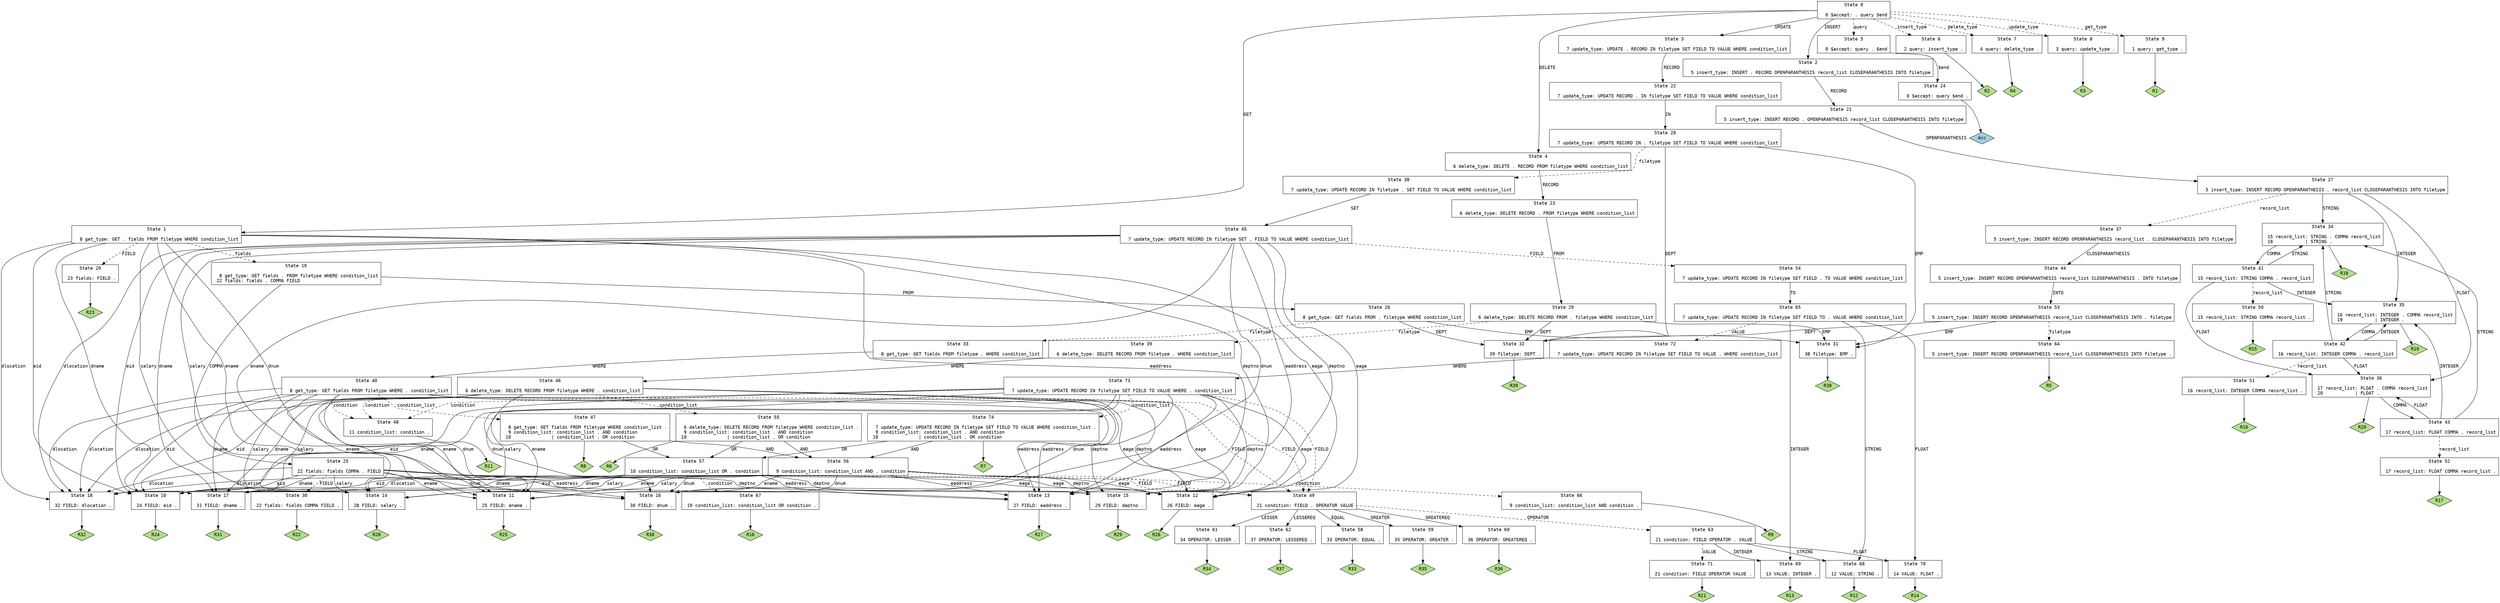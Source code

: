// Generated by GNU Bison 3.0.4.
// Report bugs to <bug-bison@gnu.org>.
// Home page: <http://www.gnu.org/software/bison/>.

digraph "parser.y"
{
  node [fontname = courier, shape = box, colorscheme = paired6]
  edge [fontname = courier]

  0 [label="State 0\n\l  0 $accept: . query $end\l"]
  0 -> 1 [style=solid label="GET"]
  0 -> 2 [style=solid label="INSERT"]
  0 -> 3 [style=solid label="UPDATE"]
  0 -> 4 [style=solid label="DELETE"]
  0 -> 5 [style=dashed label="query"]
  0 -> 6 [style=dashed label="insert_type"]
  0 -> 7 [style=dashed label="delete_type"]
  0 -> 8 [style=dashed label="update_type"]
  0 -> 9 [style=dashed label="get_type"]
  1 [label="State 1\n\l  8 get_type: GET . fields FROM filetype WHERE condition_list\l"]
  1 -> 10 [style=solid label="eid"]
  1 -> 11 [style=solid label="ename"]
  1 -> 12 [style=solid label="eage"]
  1 -> 13 [style=solid label="eaddress"]
  1 -> 14 [style=solid label="salary"]
  1 -> 15 [style=solid label="deptno"]
  1 -> 16 [style=solid label="dnum"]
  1 -> 17 [style=solid label="dname"]
  1 -> 18 [style=solid label="dlocation"]
  1 -> 19 [style=dashed label="fields"]
  1 -> 20 [style=dashed label="FIELD"]
  2 [label="State 2\n\l  5 insert_type: INSERT . RECORD OPENPARANTHESIS record_list CLOSEPARANTHESIS INTO filetype\l"]
  2 -> 21 [style=solid label="RECORD"]
  3 [label="State 3\n\l  7 update_type: UPDATE . RECORD IN filetype SET FIELD TO VALUE WHERE condition_list\l"]
  3 -> 22 [style=solid label="RECORD"]
  4 [label="State 4\n\l  6 delete_type: DELETE . RECORD FROM filetype WHERE condition_list\l"]
  4 -> 23 [style=solid label="RECORD"]
  5 [label="State 5\n\l  0 $accept: query . $end\l"]
  5 -> 24 [style=solid label="$end"]
  6 [label="State 6\n\l  2 query: insert_type .\l"]
  6 -> "6R2" [style=solid]
 "6R2" [label="R2", fillcolor=3, shape=diamond, style=filled]
  7 [label="State 7\n\l  4 query: delete_type .\l"]
  7 -> "7R4" [style=solid]
 "7R4" [label="R4", fillcolor=3, shape=diamond, style=filled]
  8 [label="State 8\n\l  3 query: update_type .\l"]
  8 -> "8R3" [style=solid]
 "8R3" [label="R3", fillcolor=3, shape=diamond, style=filled]
  9 [label="State 9\n\l  1 query: get_type .\l"]
  9 -> "9R1" [style=solid]
 "9R1" [label="R1", fillcolor=3, shape=diamond, style=filled]
  10 [label="State 10\n\l 24 FIELD: eid .\l"]
  10 -> "10R24" [style=solid]
 "10R24" [label="R24", fillcolor=3, shape=diamond, style=filled]
  11 [label="State 11\n\l 25 FIELD: ename .\l"]
  11 -> "11R25" [style=solid]
 "11R25" [label="R25", fillcolor=3, shape=diamond, style=filled]
  12 [label="State 12\n\l 26 FIELD: eage .\l"]
  12 -> "12R26" [style=solid]
 "12R26" [label="R26", fillcolor=3, shape=diamond, style=filled]
  13 [label="State 13\n\l 27 FIELD: eaddress .\l"]
  13 -> "13R27" [style=solid]
 "13R27" [label="R27", fillcolor=3, shape=diamond, style=filled]
  14 [label="State 14\n\l 28 FIELD: salary .\l"]
  14 -> "14R28" [style=solid]
 "14R28" [label="R28", fillcolor=3, shape=diamond, style=filled]
  15 [label="State 15\n\l 29 FIELD: deptno .\l"]
  15 -> "15R29" [style=solid]
 "15R29" [label="R29", fillcolor=3, shape=diamond, style=filled]
  16 [label="State 16\n\l 30 FIELD: dnum .\l"]
  16 -> "16R30" [style=solid]
 "16R30" [label="R30", fillcolor=3, shape=diamond, style=filled]
  17 [label="State 17\n\l 31 FIELD: dname .\l"]
  17 -> "17R31" [style=solid]
 "17R31" [label="R31", fillcolor=3, shape=diamond, style=filled]
  18 [label="State 18\n\l 32 FIELD: dlocation .\l"]
  18 -> "18R32" [style=solid]
 "18R32" [label="R32", fillcolor=3, shape=diamond, style=filled]
  19 [label="State 19\n\l  8 get_type: GET fields . FROM filetype WHERE condition_list\l 22 fields: fields . COMMA FIELD\l"]
  19 -> 25 [style=solid label="COMMA"]
  19 -> 26 [style=solid label="FROM"]
  20 [label="State 20\n\l 23 fields: FIELD .\l"]
  20 -> "20R23" [style=solid]
 "20R23" [label="R23", fillcolor=3, shape=diamond, style=filled]
  21 [label="State 21\n\l  5 insert_type: INSERT RECORD . OPENPARANTHESIS record_list CLOSEPARANTHESIS INTO filetype\l"]
  21 -> 27 [style=solid label="OPENPARANTHESIS"]
  22 [label="State 22\n\l  7 update_type: UPDATE RECORD . IN filetype SET FIELD TO VALUE WHERE condition_list\l"]
  22 -> 28 [style=solid label="IN"]
  23 [label="State 23\n\l  6 delete_type: DELETE RECORD . FROM filetype WHERE condition_list\l"]
  23 -> 29 [style=solid label="FROM"]
  24 [label="State 24\n\l  0 $accept: query $end .\l"]
  24 -> "24R0" [style=solid]
 "24R0" [label="Acc", fillcolor=1, shape=diamond, style=filled]
  25 [label="State 25\n\l 22 fields: fields COMMA . FIELD\l"]
  25 -> 10 [style=solid label="eid"]
  25 -> 11 [style=solid label="ename"]
  25 -> 12 [style=solid label="eage"]
  25 -> 13 [style=solid label="eaddress"]
  25 -> 14 [style=solid label="salary"]
  25 -> 15 [style=solid label="deptno"]
  25 -> 16 [style=solid label="dnum"]
  25 -> 17 [style=solid label="dname"]
  25 -> 18 [style=solid label="dlocation"]
  25 -> 30 [style=dashed label="FIELD"]
  26 [label="State 26\n\l  8 get_type: GET fields FROM . filetype WHERE condition_list\l"]
  26 -> 31 [style=solid label="EMP"]
  26 -> 32 [style=solid label="DEPT"]
  26 -> 33 [style=dashed label="filetype"]
  27 [label="State 27\n\l  5 insert_type: INSERT RECORD OPENPARANTHESIS . record_list CLOSEPARANTHESIS INTO filetype\l"]
  27 -> 34 [style=solid label="STRING"]
  27 -> 35 [style=solid label="INTEGER"]
  27 -> 36 [style=solid label="FLOAT"]
  27 -> 37 [style=dashed label="record_list"]
  28 [label="State 28\n\l  7 update_type: UPDATE RECORD IN . filetype SET FIELD TO VALUE WHERE condition_list\l"]
  28 -> 31 [style=solid label="EMP"]
  28 -> 32 [style=solid label="DEPT"]
  28 -> 38 [style=dashed label="filetype"]
  29 [label="State 29\n\l  6 delete_type: DELETE RECORD FROM . filetype WHERE condition_list\l"]
  29 -> 31 [style=solid label="EMP"]
  29 -> 32 [style=solid label="DEPT"]
  29 -> 39 [style=dashed label="filetype"]
  30 [label="State 30\n\l 22 fields: fields COMMA FIELD .\l"]
  30 -> "30R22" [style=solid]
 "30R22" [label="R22", fillcolor=3, shape=diamond, style=filled]
  31 [label="State 31\n\l 38 filetype: EMP .\l"]
  31 -> "31R38" [style=solid]
 "31R38" [label="R38", fillcolor=3, shape=diamond, style=filled]
  32 [label="State 32\n\l 39 filetype: DEPT .\l"]
  32 -> "32R39" [style=solid]
 "32R39" [label="R39", fillcolor=3, shape=diamond, style=filled]
  33 [label="State 33\n\l  8 get_type: GET fields FROM filetype . WHERE condition_list\l"]
  33 -> 40 [style=solid label="WHERE"]
  34 [label="State 34\n\l 15 record_list: STRING . COMMA record_list\l 18            | STRING .\l"]
  34 -> 41 [style=solid label="COMMA"]
  34 -> "34R18" [style=solid]
 "34R18" [label="R18", fillcolor=3, shape=diamond, style=filled]
  35 [label="State 35\n\l 16 record_list: INTEGER . COMMA record_list\l 19            | INTEGER .\l"]
  35 -> 42 [style=solid label="COMMA"]
  35 -> "35R19" [style=solid]
 "35R19" [label="R19", fillcolor=3, shape=diamond, style=filled]
  36 [label="State 36\n\l 17 record_list: FLOAT . COMMA record_list\l 20            | FLOAT .\l"]
  36 -> 43 [style=solid label="COMMA"]
  36 -> "36R20" [style=solid]
 "36R20" [label="R20", fillcolor=3, shape=diamond, style=filled]
  37 [label="State 37\n\l  5 insert_type: INSERT RECORD OPENPARANTHESIS record_list . CLOSEPARANTHESIS INTO filetype\l"]
  37 -> 44 [style=solid label="CLOSEPARANTHESIS"]
  38 [label="State 38\n\l  7 update_type: UPDATE RECORD IN filetype . SET FIELD TO VALUE WHERE condition_list\l"]
  38 -> 45 [style=solid label="SET"]
  39 [label="State 39\n\l  6 delete_type: DELETE RECORD FROM filetype . WHERE condition_list\l"]
  39 -> 46 [style=solid label="WHERE"]
  40 [label="State 40\n\l  8 get_type: GET fields FROM filetype WHERE . condition_list\l"]
  40 -> 10 [style=solid label="eid"]
  40 -> 11 [style=solid label="ename"]
  40 -> 12 [style=solid label="eage"]
  40 -> 13 [style=solid label="eaddress"]
  40 -> 14 [style=solid label="salary"]
  40 -> 15 [style=solid label="deptno"]
  40 -> 16 [style=solid label="dnum"]
  40 -> 17 [style=solid label="dname"]
  40 -> 18 [style=solid label="dlocation"]
  40 -> 47 [style=dashed label="condition_list"]
  40 -> 48 [style=dashed label="condition"]
  40 -> 49 [style=dashed label="FIELD"]
  41 [label="State 41\n\l 15 record_list: STRING COMMA . record_list\l"]
  41 -> 34 [style=solid label="STRING"]
  41 -> 35 [style=solid label="INTEGER"]
  41 -> 36 [style=solid label="FLOAT"]
  41 -> 50 [style=dashed label="record_list"]
  42 [label="State 42\n\l 16 record_list: INTEGER COMMA . record_list\l"]
  42 -> 34 [style=solid label="STRING"]
  42 -> 35 [style=solid label="INTEGER"]
  42 -> 36 [style=solid label="FLOAT"]
  42 -> 51 [style=dashed label="record_list"]
  43 [label="State 43\n\l 17 record_list: FLOAT COMMA . record_list\l"]
  43 -> 34 [style=solid label="STRING"]
  43 -> 35 [style=solid label="INTEGER"]
  43 -> 36 [style=solid label="FLOAT"]
  43 -> 52 [style=dashed label="record_list"]
  44 [label="State 44\n\l  5 insert_type: INSERT RECORD OPENPARANTHESIS record_list CLOSEPARANTHESIS . INTO filetype\l"]
  44 -> 53 [style=solid label="INTO"]
  45 [label="State 45\n\l  7 update_type: UPDATE RECORD IN filetype SET . FIELD TO VALUE WHERE condition_list\l"]
  45 -> 10 [style=solid label="eid"]
  45 -> 11 [style=solid label="ename"]
  45 -> 12 [style=solid label="eage"]
  45 -> 13 [style=solid label="eaddress"]
  45 -> 14 [style=solid label="salary"]
  45 -> 15 [style=solid label="deptno"]
  45 -> 16 [style=solid label="dnum"]
  45 -> 17 [style=solid label="dname"]
  45 -> 18 [style=solid label="dlocation"]
  45 -> 54 [style=dashed label="FIELD"]
  46 [label="State 46\n\l  6 delete_type: DELETE RECORD FROM filetype WHERE . condition_list\l"]
  46 -> 10 [style=solid label="eid"]
  46 -> 11 [style=solid label="ename"]
  46 -> 12 [style=solid label="eage"]
  46 -> 13 [style=solid label="eaddress"]
  46 -> 14 [style=solid label="salary"]
  46 -> 15 [style=solid label="deptno"]
  46 -> 16 [style=solid label="dnum"]
  46 -> 17 [style=solid label="dname"]
  46 -> 18 [style=solid label="dlocation"]
  46 -> 55 [style=dashed label="condition_list"]
  46 -> 48 [style=dashed label="condition"]
  46 -> 49 [style=dashed label="FIELD"]
  47 [label="State 47\n\l  8 get_type: GET fields FROM filetype WHERE condition_list .\l  9 condition_list: condition_list . AND condition\l 10               | condition_list . OR condition\l"]
  47 -> 56 [style=solid label="AND"]
  47 -> 57 [style=solid label="OR"]
  47 -> "47R8" [style=solid]
 "47R8" [label="R8", fillcolor=3, shape=diamond, style=filled]
  48 [label="State 48\n\l 11 condition_list: condition .\l"]
  48 -> "48R11" [style=solid]
 "48R11" [label="R11", fillcolor=3, shape=diamond, style=filled]
  49 [label="State 49\n\l 21 condition: FIELD . OPERATOR VALUE\l"]
  49 -> 58 [style=solid label="EQUAL"]
  49 -> 59 [style=solid label="GREATER"]
  49 -> 60 [style=solid label="GREATEREQ"]
  49 -> 61 [style=solid label="LESSER"]
  49 -> 62 [style=solid label="LESSEREQ"]
  49 -> 63 [style=dashed label="OPERATOR"]
  50 [label="State 50\n\l 15 record_list: STRING COMMA record_list .\l"]
  50 -> "50R15" [style=solid]
 "50R15" [label="R15", fillcolor=3, shape=diamond, style=filled]
  51 [label="State 51\n\l 16 record_list: INTEGER COMMA record_list .\l"]
  51 -> "51R16" [style=solid]
 "51R16" [label="R16", fillcolor=3, shape=diamond, style=filled]
  52 [label="State 52\n\l 17 record_list: FLOAT COMMA record_list .\l"]
  52 -> "52R17" [style=solid]
 "52R17" [label="R17", fillcolor=3, shape=diamond, style=filled]
  53 [label="State 53\n\l  5 insert_type: INSERT RECORD OPENPARANTHESIS record_list CLOSEPARANTHESIS INTO . filetype\l"]
  53 -> 31 [style=solid label="EMP"]
  53 -> 32 [style=solid label="DEPT"]
  53 -> 64 [style=dashed label="filetype"]
  54 [label="State 54\n\l  7 update_type: UPDATE RECORD IN filetype SET FIELD . TO VALUE WHERE condition_list\l"]
  54 -> 65 [style=solid label="TO"]
  55 [label="State 55\n\l  6 delete_type: DELETE RECORD FROM filetype WHERE condition_list .\l  9 condition_list: condition_list . AND condition\l 10               | condition_list . OR condition\l"]
  55 -> 56 [style=solid label="AND"]
  55 -> 57 [style=solid label="OR"]
  55 -> "55R6" [style=solid]
 "55R6" [label="R6", fillcolor=3, shape=diamond, style=filled]
  56 [label="State 56\n\l  9 condition_list: condition_list AND . condition\l"]
  56 -> 10 [style=solid label="eid"]
  56 -> 11 [style=solid label="ename"]
  56 -> 12 [style=solid label="eage"]
  56 -> 13 [style=solid label="eaddress"]
  56 -> 14 [style=solid label="salary"]
  56 -> 15 [style=solid label="deptno"]
  56 -> 16 [style=solid label="dnum"]
  56 -> 17 [style=solid label="dname"]
  56 -> 18 [style=solid label="dlocation"]
  56 -> 66 [style=dashed label="condition"]
  56 -> 49 [style=dashed label="FIELD"]
  57 [label="State 57\n\l 10 condition_list: condition_list OR . condition\l"]
  57 -> 10 [style=solid label="eid"]
  57 -> 11 [style=solid label="ename"]
  57 -> 12 [style=solid label="eage"]
  57 -> 13 [style=solid label="eaddress"]
  57 -> 14 [style=solid label="salary"]
  57 -> 15 [style=solid label="deptno"]
  57 -> 16 [style=solid label="dnum"]
  57 -> 17 [style=solid label="dname"]
  57 -> 18 [style=solid label="dlocation"]
  57 -> 67 [style=dashed label="condition"]
  57 -> 49 [style=dashed label="FIELD"]
  58 [label="State 58\n\l 33 OPERATOR: EQUAL .\l"]
  58 -> "58R33" [style=solid]
 "58R33" [label="R33", fillcolor=3, shape=diamond, style=filled]
  59 [label="State 59\n\l 35 OPERATOR: GREATER .\l"]
  59 -> "59R35" [style=solid]
 "59R35" [label="R35", fillcolor=3, shape=diamond, style=filled]
  60 [label="State 60\n\l 36 OPERATOR: GREATEREQ .\l"]
  60 -> "60R36" [style=solid]
 "60R36" [label="R36", fillcolor=3, shape=diamond, style=filled]
  61 [label="State 61\n\l 34 OPERATOR: LESSER .\l"]
  61 -> "61R34" [style=solid]
 "61R34" [label="R34", fillcolor=3, shape=diamond, style=filled]
  62 [label="State 62\n\l 37 OPERATOR: LESSEREQ .\l"]
  62 -> "62R37" [style=solid]
 "62R37" [label="R37", fillcolor=3, shape=diamond, style=filled]
  63 [label="State 63\n\l 21 condition: FIELD OPERATOR . VALUE\l"]
  63 -> 68 [style=solid label="STRING"]
  63 -> 69 [style=solid label="INTEGER"]
  63 -> 70 [style=solid label="FLOAT"]
  63 -> 71 [style=dashed label="VALUE"]
  64 [label="State 64\n\l  5 insert_type: INSERT RECORD OPENPARANTHESIS record_list CLOSEPARANTHESIS INTO filetype .\l"]
  64 -> "64R5" [style=solid]
 "64R5" [label="R5", fillcolor=3, shape=diamond, style=filled]
  65 [label="State 65\n\l  7 update_type: UPDATE RECORD IN filetype SET FIELD TO . VALUE WHERE condition_list\l"]
  65 -> 68 [style=solid label="STRING"]
  65 -> 69 [style=solid label="INTEGER"]
  65 -> 70 [style=solid label="FLOAT"]
  65 -> 72 [style=dashed label="VALUE"]
  66 [label="State 66\n\l  9 condition_list: condition_list AND condition .\l"]
  66 -> "66R9" [style=solid]
 "66R9" [label="R9", fillcolor=3, shape=diamond, style=filled]
  67 [label="State 67\n\l 10 condition_list: condition_list OR condition .\l"]
  67 -> "67R10" [style=solid]
 "67R10" [label="R10", fillcolor=3, shape=diamond, style=filled]
  68 [label="State 68\n\l 12 VALUE: STRING .\l"]
  68 -> "68R12" [style=solid]
 "68R12" [label="R12", fillcolor=3, shape=diamond, style=filled]
  69 [label="State 69\n\l 13 VALUE: INTEGER .\l"]
  69 -> "69R13" [style=solid]
 "69R13" [label="R13", fillcolor=3, shape=diamond, style=filled]
  70 [label="State 70\n\l 14 VALUE: FLOAT .\l"]
  70 -> "70R14" [style=solid]
 "70R14" [label="R14", fillcolor=3, shape=diamond, style=filled]
  71 [label="State 71\n\l 21 condition: FIELD OPERATOR VALUE .\l"]
  71 -> "71R21" [style=solid]
 "71R21" [label="R21", fillcolor=3, shape=diamond, style=filled]
  72 [label="State 72\n\l  7 update_type: UPDATE RECORD IN filetype SET FIELD TO VALUE . WHERE condition_list\l"]
  72 -> 73 [style=solid label="WHERE"]
  73 [label="State 73\n\l  7 update_type: UPDATE RECORD IN filetype SET FIELD TO VALUE WHERE . condition_list\l"]
  73 -> 10 [style=solid label="eid"]
  73 -> 11 [style=solid label="ename"]
  73 -> 12 [style=solid label="eage"]
  73 -> 13 [style=solid label="eaddress"]
  73 -> 14 [style=solid label="salary"]
  73 -> 15 [style=solid label="deptno"]
  73 -> 16 [style=solid label="dnum"]
  73 -> 17 [style=solid label="dname"]
  73 -> 18 [style=solid label="dlocation"]
  73 -> 74 [style=dashed label="condition_list"]
  73 -> 48 [style=dashed label="condition"]
  73 -> 49 [style=dashed label="FIELD"]
  74 [label="State 74\n\l  7 update_type: UPDATE RECORD IN filetype SET FIELD TO VALUE WHERE condition_list .\l  9 condition_list: condition_list . AND condition\l 10               | condition_list . OR condition\l"]
  74 -> 56 [style=solid label="AND"]
  74 -> 57 [style=solid label="OR"]
  74 -> "74R7" [style=solid]
 "74R7" [label="R7", fillcolor=3, shape=diamond, style=filled]
}
